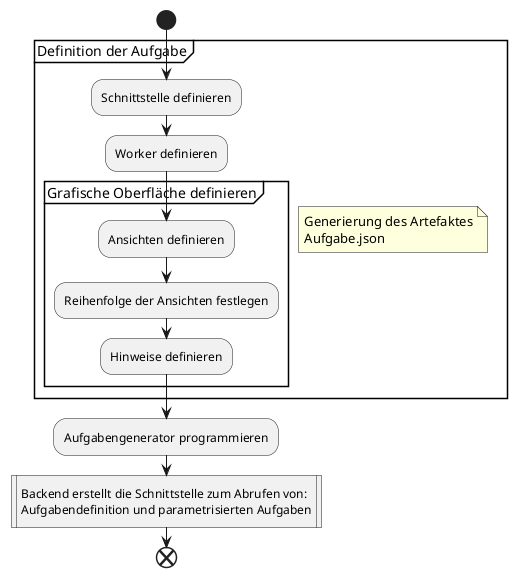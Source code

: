 @startuml aladin_task_process_backend
'https://plantuml.com/activity-diagram-beta

|Backend|
    start
    group "Definition der Aufgabe" {
    floating note right
        Generierung des Artefaktes
        Aufgabe.json
    end note
        :Schnittstelle definieren;
        :Worker definieren;
        group "Grafische Oberfläche definieren" {
            :Ansichten definieren;
            :Reihenfolge der Ansichten festlegen;
            :Hinweise definieren;
        }
    }
    :Aufgabengenerator programmieren;
    :Backend erstellt die Schnittstelle zum Abrufen von:
    Aufgabendefinition und parametrisierten Aufgaben|
    end
@enduml
